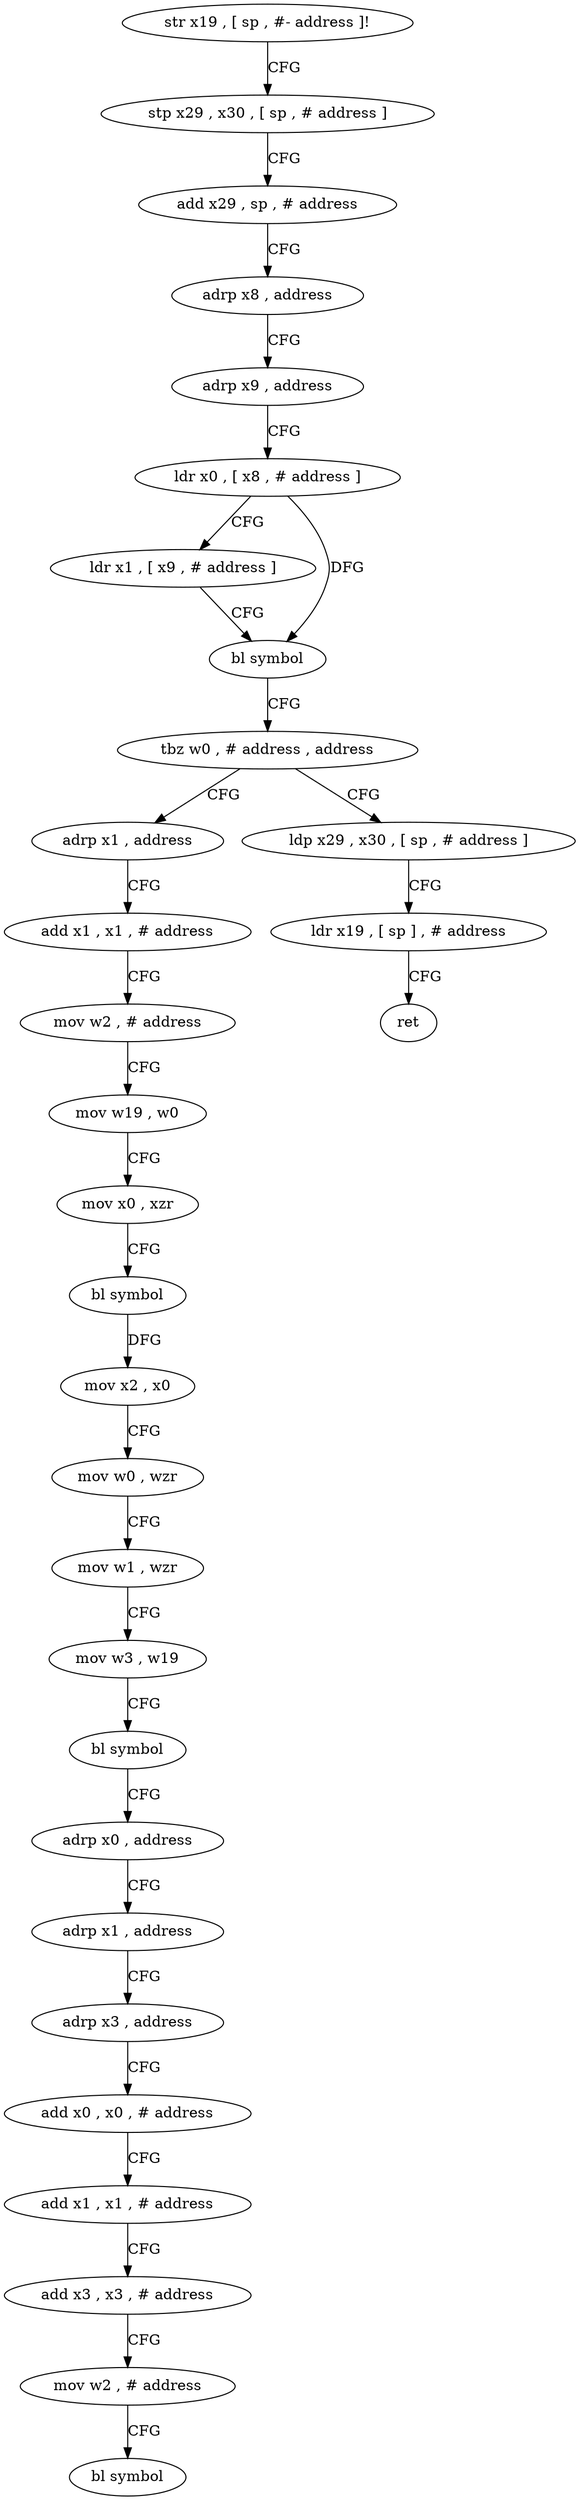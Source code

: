 digraph "func" {
"4260740" [label = "str x19 , [ sp , #- address ]!" ]
"4260744" [label = "stp x29 , x30 , [ sp , # address ]" ]
"4260748" [label = "add x29 , sp , # address" ]
"4260752" [label = "adrp x8 , address" ]
"4260756" [label = "adrp x9 , address" ]
"4260760" [label = "ldr x0 , [ x8 , # address ]" ]
"4260764" [label = "ldr x1 , [ x9 , # address ]" ]
"4260768" [label = "bl symbol" ]
"4260772" [label = "tbz w0 , # address , address" ]
"4260788" [label = "adrp x1 , address" ]
"4260776" [label = "ldp x29 , x30 , [ sp , # address ]" ]
"4260792" [label = "add x1 , x1 , # address" ]
"4260796" [label = "mov w2 , # address" ]
"4260800" [label = "mov w19 , w0" ]
"4260804" [label = "mov x0 , xzr" ]
"4260808" [label = "bl symbol" ]
"4260812" [label = "mov x2 , x0" ]
"4260816" [label = "mov w0 , wzr" ]
"4260820" [label = "mov w1 , wzr" ]
"4260824" [label = "mov w3 , w19" ]
"4260828" [label = "bl symbol" ]
"4260832" [label = "adrp x0 , address" ]
"4260836" [label = "adrp x1 , address" ]
"4260840" [label = "adrp x3 , address" ]
"4260844" [label = "add x0 , x0 , # address" ]
"4260848" [label = "add x1 , x1 , # address" ]
"4260852" [label = "add x3 , x3 , # address" ]
"4260856" [label = "mov w2 , # address" ]
"4260860" [label = "bl symbol" ]
"4260780" [label = "ldr x19 , [ sp ] , # address" ]
"4260784" [label = "ret" ]
"4260740" -> "4260744" [ label = "CFG" ]
"4260744" -> "4260748" [ label = "CFG" ]
"4260748" -> "4260752" [ label = "CFG" ]
"4260752" -> "4260756" [ label = "CFG" ]
"4260756" -> "4260760" [ label = "CFG" ]
"4260760" -> "4260764" [ label = "CFG" ]
"4260760" -> "4260768" [ label = "DFG" ]
"4260764" -> "4260768" [ label = "CFG" ]
"4260768" -> "4260772" [ label = "CFG" ]
"4260772" -> "4260788" [ label = "CFG" ]
"4260772" -> "4260776" [ label = "CFG" ]
"4260788" -> "4260792" [ label = "CFG" ]
"4260776" -> "4260780" [ label = "CFG" ]
"4260792" -> "4260796" [ label = "CFG" ]
"4260796" -> "4260800" [ label = "CFG" ]
"4260800" -> "4260804" [ label = "CFG" ]
"4260804" -> "4260808" [ label = "CFG" ]
"4260808" -> "4260812" [ label = "DFG" ]
"4260812" -> "4260816" [ label = "CFG" ]
"4260816" -> "4260820" [ label = "CFG" ]
"4260820" -> "4260824" [ label = "CFG" ]
"4260824" -> "4260828" [ label = "CFG" ]
"4260828" -> "4260832" [ label = "CFG" ]
"4260832" -> "4260836" [ label = "CFG" ]
"4260836" -> "4260840" [ label = "CFG" ]
"4260840" -> "4260844" [ label = "CFG" ]
"4260844" -> "4260848" [ label = "CFG" ]
"4260848" -> "4260852" [ label = "CFG" ]
"4260852" -> "4260856" [ label = "CFG" ]
"4260856" -> "4260860" [ label = "CFG" ]
"4260780" -> "4260784" [ label = "CFG" ]
}
